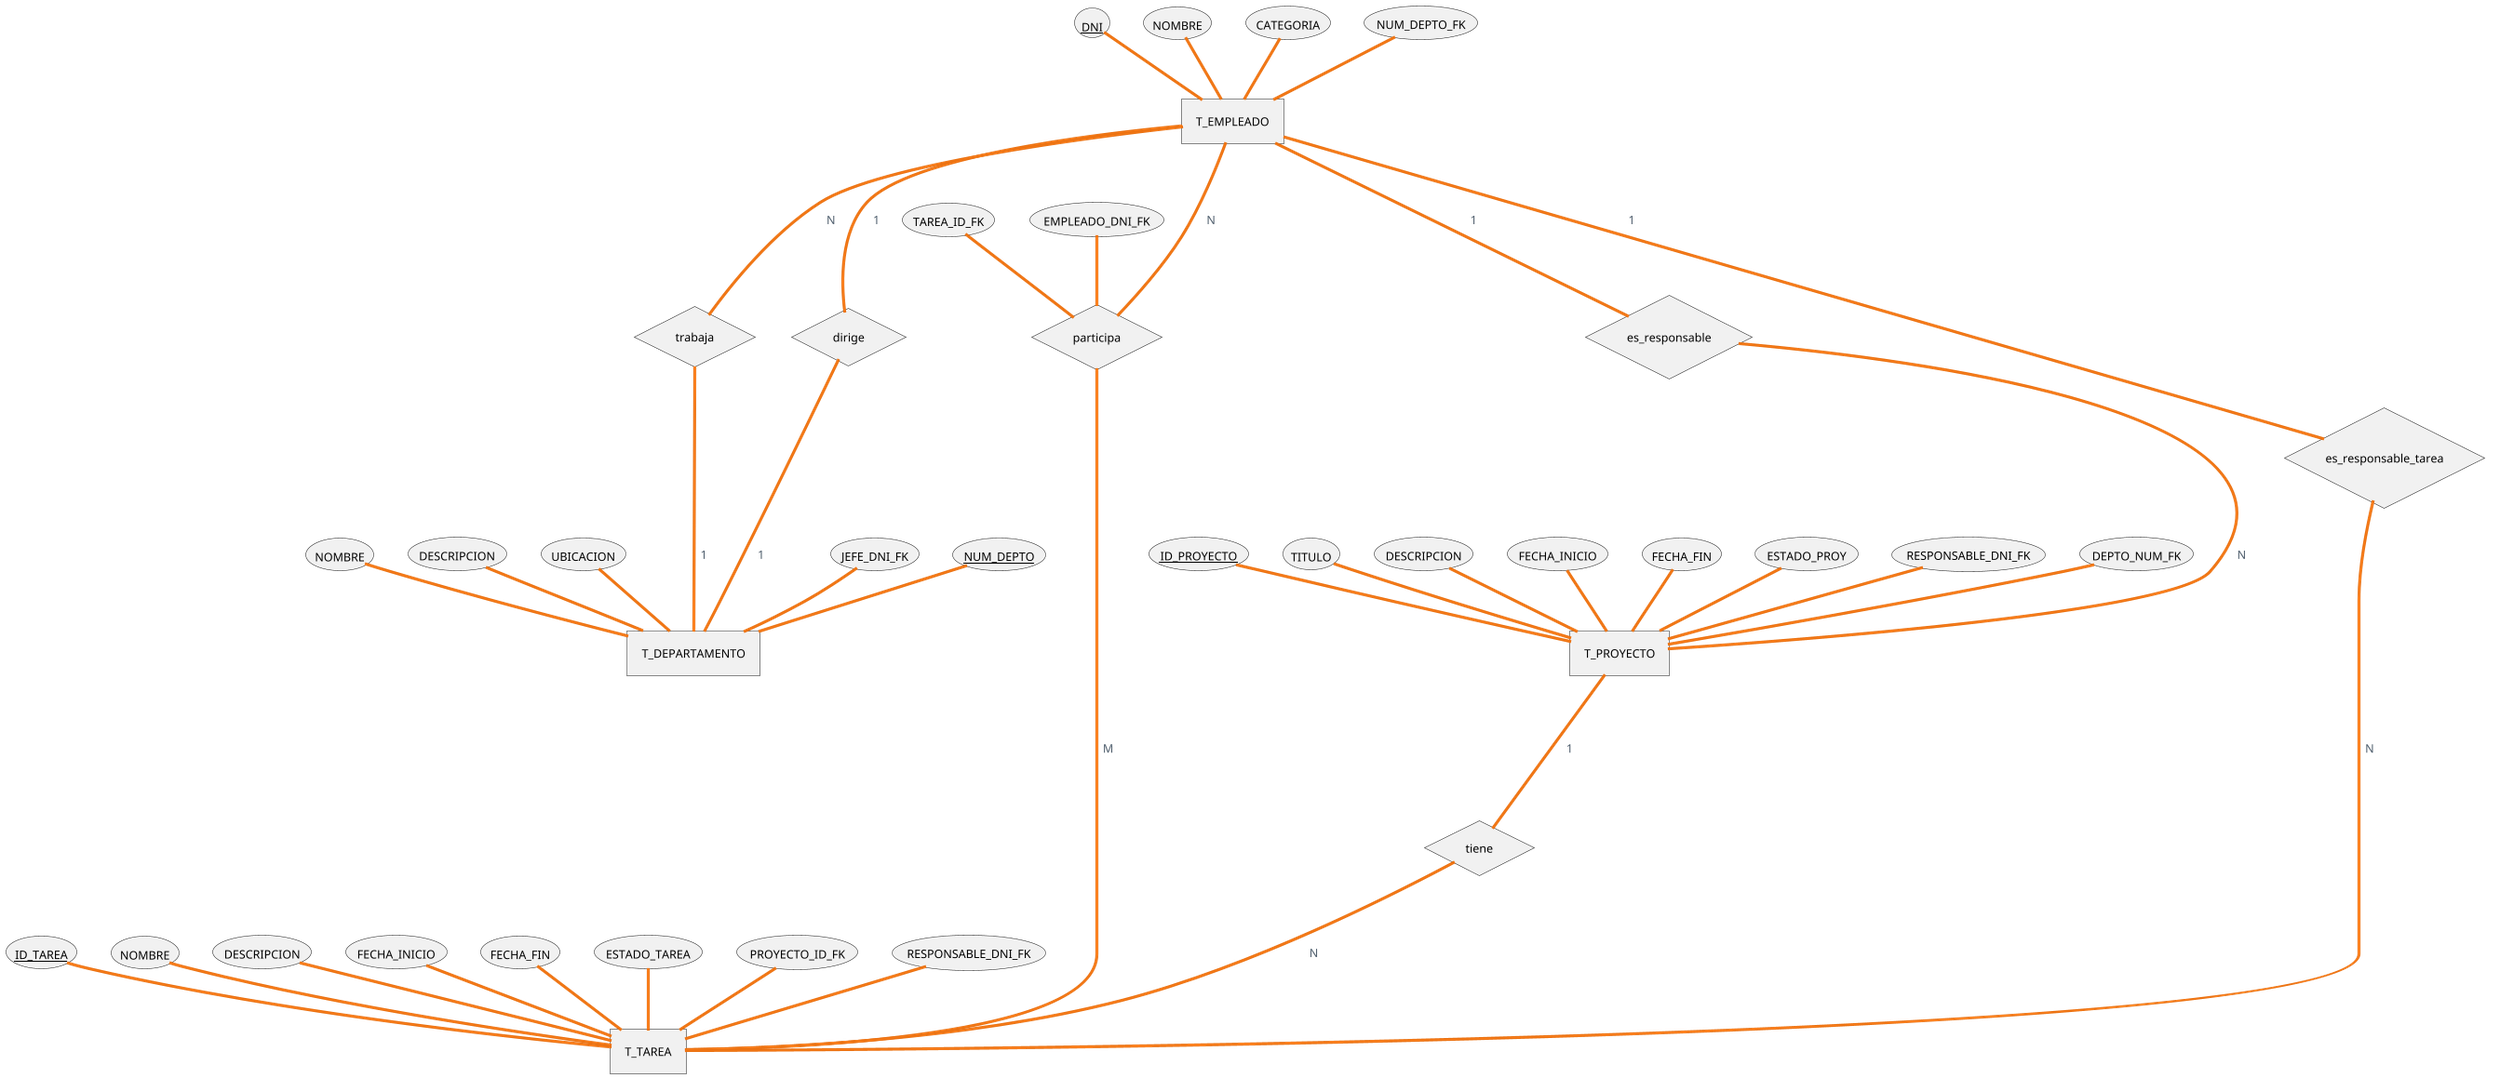 @startchen
!theme aws-orange


entity T_EMPLEADO {
   DNI <<key>>
   NOMBRE
   CATEGORIA
   NUM_DEPTO_FK
}

entity T_DEPARTAMENTO {
   NUM_DEPTO <<key>>
   NOMBRE
   DESCRIPCION
   UBICACION
   JEFE_DNI_FK 
}

entity T_PROYECTO {
   ID_PROYECTO <<key>>
   TITULO
   DESCRIPCION
   FECHA_INICIO
   FECHA_FIN
   ESTADO_PROY
   RESPONSABLE_DNI_FK
   DEPTO_NUM_FK
}

entity T_TAREA {
   ID_TAREA <<key>>
   NOMBRE
   DESCRIPCION
   FECHA_INICIO
   FECHA_FIN
   ESTADO_TAREA
   PROYECTO_ID_FK
   RESPONSABLE_DNI_FK
}

relationship trabaja {
}

T_EMPLEADO -N- trabaja
trabaja -1- T_DEPARTAMENTO

relationship dirige {
}
 
T_EMPLEADO -1- dirige
dirige -1- T_DEPARTAMENTO

relationship es_responsable {
}
T_EMPLEADO -1- es_responsable
es_responsable -N- T_PROYECTO

relationship participa {
   EMPLEADO_DNI_FK
   TAREA_ID_FK
}


relationship es_responsable_tarea {
}

T_EMPLEADO -1- es_responsable_tarea
es_responsable_tarea -N- T_TAREA

T_EMPLEADO -N- participa
participa -M- T_TAREA

relationship tiene {
}

T_PROYECTO -1- tiene
tiene -N- T_TAREA


@endchen
